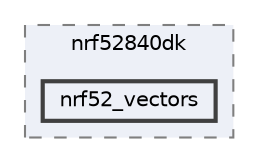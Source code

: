 digraph "/home/mj/Desktop/IoT-Chat-Digitalization/TextYourIoTDevice/bin/nrf52840dk/nrf52_vectors"
{
 // LATEX_PDF_SIZE
  bgcolor="transparent";
  edge [fontname=Helvetica,fontsize=10,labelfontname=Helvetica,labelfontsize=10];
  node [fontname=Helvetica,fontsize=10,shape=box,height=0.2,width=0.4];
  compound=true
  subgraph clusterdir_0c725116918d2e080617d882693859a8 {
    graph [ bgcolor="#edf0f7", pencolor="grey50", label="nrf52840dk", fontname=Helvetica,fontsize=10 style="filled,dashed", URL="dir_0c725116918d2e080617d882693859a8.html",tooltip=""]
  dir_5cdb75bc0187f4729abaef2046246878 [label="nrf52_vectors", fillcolor="#edf0f7", color="grey25", style="filled,bold", URL="dir_5cdb75bc0187f4729abaef2046246878.html",tooltip=""];
  }
}
